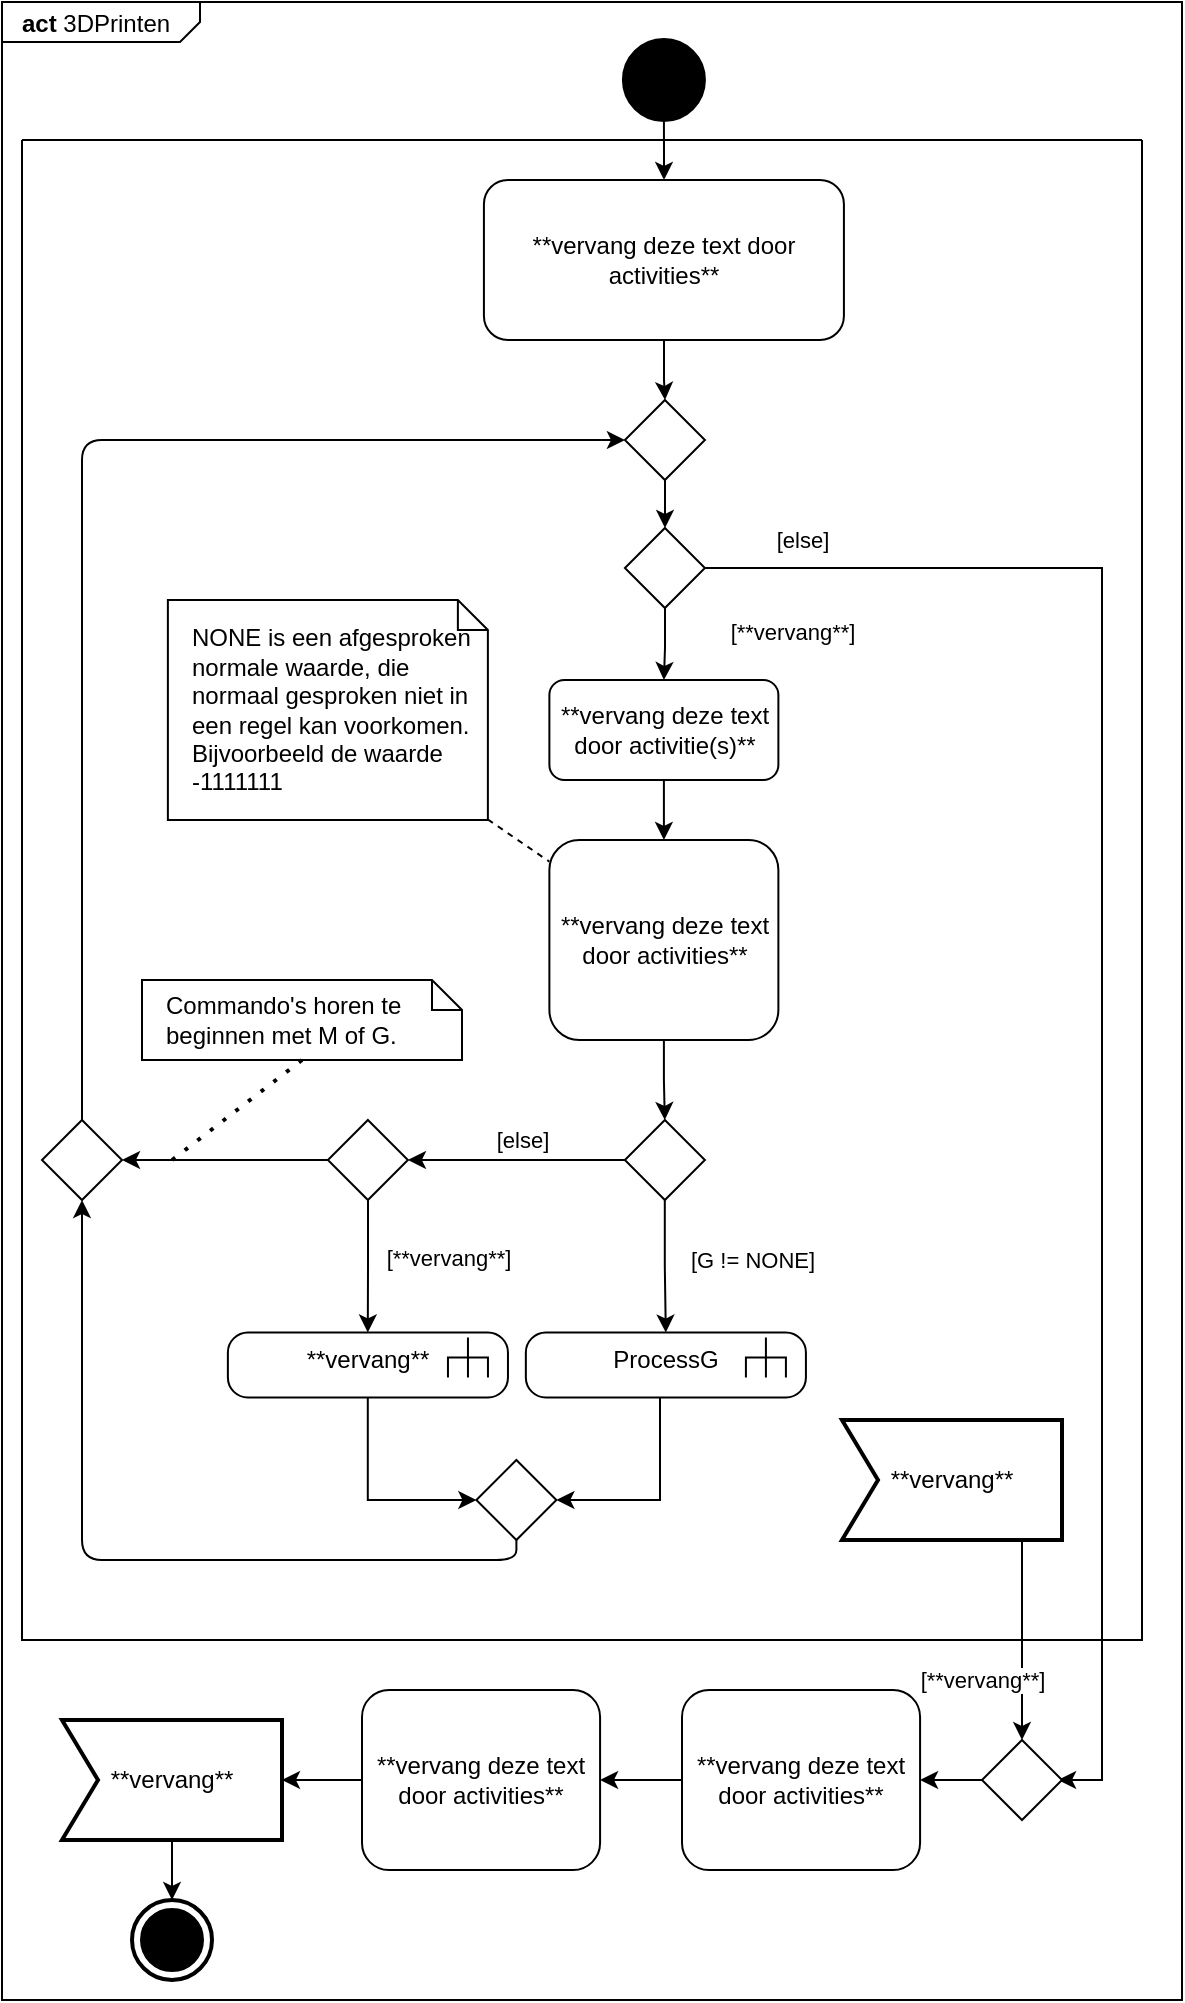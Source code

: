 <mxfile version="21.5.1" type="device">
  <diagram name="Page-1" id="JiPms79W7g_KbTELyJi0">
    <mxGraphModel dx="1036" dy="614" grid="1" gridSize="10" guides="1" tooltips="1" connect="1" arrows="1" fold="1" page="1" pageScale="1" pageWidth="1169" pageHeight="1654" math="0" shadow="0">
      <root>
        <mxCell id="0" />
        <mxCell id="1" parent="0" />
        <mxCell id="0A9T2yWFZohltADeDq0O-1" value="&lt;p style=&quot;margin:0px;margin-top:4px;margin-left:10px;text-align:left;&quot;&gt;&lt;b&gt;act&lt;/b&gt;&amp;nbsp;3DPrinten&lt;/p&gt;" style="html=1;shape=mxgraph.sysml.package;labelX=99;align=left;spacingLeft=10;overflow=fill;recursiveResize=0;container=0;" vertex="1" parent="1">
          <mxGeometry y="1" width="590" height="999" as="geometry" />
        </mxCell>
        <mxCell id="0A9T2yWFZohltADeDq0O-2" style="edgeStyle=orthogonalEdgeStyle;rounded=0;orthogonalLoop=1;jettySize=auto;html=1;" edge="1" parent="1" source="0A9T2yWFZohltADeDq0O-3" target="0A9T2yWFZohltADeDq0O-15">
          <mxGeometry relative="1" as="geometry" />
        </mxCell>
        <mxCell id="0A9T2yWFZohltADeDq0O-3" value="" style="shape=ellipse;html=1;fillColor=strokeColor;strokeWidth=2;verticalLabelPosition=bottom;verticalAlignment=top;perimeter=ellipsePerimeter;" vertex="1" parent="1">
          <mxGeometry x="310.96" y="20" width="40" height="40" as="geometry" />
        </mxCell>
        <mxCell id="0A9T2yWFZohltADeDq0O-4" style="edgeStyle=orthogonalEdgeStyle;rounded=0;orthogonalLoop=1;jettySize=auto;html=1;" edge="1" parent="1" source="0A9T2yWFZohltADeDq0O-5" target="0A9T2yWFZohltADeDq0O-7">
          <mxGeometry relative="1" as="geometry" />
        </mxCell>
        <mxCell id="0A9T2yWFZohltADeDq0O-5" value="**vervang deze text door activitie(s)**" style="shape=rect;html=1;rounded=1;whiteSpace=wrap;align=center;" vertex="1" parent="1">
          <mxGeometry x="273.69" y="340" width="114.5" height="50" as="geometry" />
        </mxCell>
        <mxCell id="0A9T2yWFZohltADeDq0O-6" style="edgeStyle=orthogonalEdgeStyle;rounded=0;orthogonalLoop=1;jettySize=auto;html=1;" edge="1" parent="1" source="0A9T2yWFZohltADeDq0O-7" target="0A9T2yWFZohltADeDq0O-9">
          <mxGeometry relative="1" as="geometry" />
        </mxCell>
        <mxCell id="0A9T2yWFZohltADeDq0O-7" value="**vervang deze text door activities**" style="shape=rect;html=1;rounded=1;whiteSpace=wrap;align=center;" vertex="1" parent="1">
          <mxGeometry x="273.69" y="420" width="114.5" height="100" as="geometry" />
        </mxCell>
        <mxCell id="0A9T2yWFZohltADeDq0O-8" value="[G != NONE]" style="edgeStyle=orthogonalEdgeStyle;rounded=0;orthogonalLoop=1;jettySize=auto;html=1;" edge="1" parent="1" source="0A9T2yWFZohltADeDq0O-9" target="0A9T2yWFZohltADeDq0O-23">
          <mxGeometry x="0.008" y="43" relative="1" as="geometry">
            <mxPoint y="-3" as="offset" />
          </mxGeometry>
        </mxCell>
        <mxCell id="0A9T2yWFZohltADeDq0O-9" value="" style="shape=rhombus;html=1;verticalLabelPosition=bottom;verticalAlignment=top;" vertex="1" parent="1">
          <mxGeometry x="311.44" y="560" width="40" height="40" as="geometry" />
        </mxCell>
        <mxCell id="0A9T2yWFZohltADeDq0O-10" style="rounded=0;orthogonalLoop=1;jettySize=auto;html=1;endArrow=none;endFill=0;dashed=1;" edge="1" parent="1" source="0A9T2yWFZohltADeDq0O-11" target="0A9T2yWFZohltADeDq0O-7">
          <mxGeometry relative="1" as="geometry" />
        </mxCell>
        <mxCell id="0A9T2yWFZohltADeDq0O-11" value="NONE is een afgesproken normale waarde, die normaal gesproken niet in een regel kan voorkomen.&lt;br&gt;Bijvoorbeeld de waarde -1111111" style="shape=note;size=15;align=left;spacingLeft=10;html=1;whiteSpace=wrap;" vertex="1" parent="1">
          <mxGeometry x="82.94" y="300" width="160" height="110" as="geometry" />
        </mxCell>
        <mxCell id="0A9T2yWFZohltADeDq0O-12" style="edgeStyle=orthogonalEdgeStyle;rounded=0;orthogonalLoop=1;jettySize=auto;html=1;" edge="1" parent="1" source="0A9T2yWFZohltADeDq0O-13" target="0A9T2yWFZohltADeDq0O-30">
          <mxGeometry relative="1" as="geometry" />
        </mxCell>
        <mxCell id="0A9T2yWFZohltADeDq0O-13" value="" style="shape=rhombus;html=1;verticalLabelPosition=top;verticalAlignment=bottom;" vertex="1" parent="1">
          <mxGeometry x="311.46" y="200" width="40" height="40" as="geometry" />
        </mxCell>
        <mxCell id="0A9T2yWFZohltADeDq0O-14" style="edgeStyle=orthogonalEdgeStyle;rounded=0;orthogonalLoop=1;jettySize=auto;html=1;" edge="1" parent="1" source="0A9T2yWFZohltADeDq0O-15" target="0A9T2yWFZohltADeDq0O-13">
          <mxGeometry relative="1" as="geometry" />
        </mxCell>
        <mxCell id="0A9T2yWFZohltADeDq0O-15" value="**vervang deze text door activities**" style="shape=rect;html=1;rounded=1;whiteSpace=wrap;align=center;" vertex="1" parent="1">
          <mxGeometry x="240.96" y="90" width="180" height="80" as="geometry" />
        </mxCell>
        <mxCell id="0A9T2yWFZohltADeDq0O-16" value="[**vervang**]" style="edgeStyle=orthogonalEdgeStyle;rounded=0;orthogonalLoop=1;jettySize=auto;html=1;" edge="1" parent="1" source="0A9T2yWFZohltADeDq0O-18" target="0A9T2yWFZohltADeDq0O-21">
          <mxGeometry x="-0.143" y="40" relative="1" as="geometry">
            <mxPoint as="offset" />
          </mxGeometry>
        </mxCell>
        <mxCell id="0A9T2yWFZohltADeDq0O-17" style="edgeStyle=orthogonalEdgeStyle;rounded=0;orthogonalLoop=1;jettySize=auto;html=1;" edge="1" parent="1" source="0A9T2yWFZohltADeDq0O-18" target="0A9T2yWFZohltADeDq0O-32">
          <mxGeometry relative="1" as="geometry" />
        </mxCell>
        <mxCell id="0A9T2yWFZohltADeDq0O-18" value="" style="shape=rhombus;html=1;verticalLabelPosition=bottom;verticalAlignment=top;" vertex="1" parent="1">
          <mxGeometry x="162.96" y="560" width="40" height="40" as="geometry" />
        </mxCell>
        <mxCell id="0A9T2yWFZohltADeDq0O-19" value="[else]" style="edgeStyle=orthogonalEdgeStyle;rounded=1;orthogonalLoop=1;jettySize=auto;html=1;jumpStyle=gap;" edge="1" parent="1" source="0A9T2yWFZohltADeDq0O-9" target="0A9T2yWFZohltADeDq0O-18">
          <mxGeometry x="-0.063" y="-10" relative="1" as="geometry">
            <Array as="points">
              <mxPoint x="292.98" y="580" />
            </Array>
            <mxPoint as="offset" />
          </mxGeometry>
        </mxCell>
        <mxCell id="0A9T2yWFZohltADeDq0O-20" style="edgeStyle=orthogonalEdgeStyle;rounded=0;orthogonalLoop=1;jettySize=auto;html=1;" edge="1" parent="1" source="0A9T2yWFZohltADeDq0O-21" target="0A9T2yWFZohltADeDq0O-27">
          <mxGeometry relative="1" as="geometry">
            <Array as="points">
              <mxPoint x="182.98" y="750" />
            </Array>
          </mxGeometry>
        </mxCell>
        <mxCell id="0A9T2yWFZohltADeDq0O-21" value="**vervang**" style="html=1;shape=mxgraph.sysml.callBehAct;whiteSpace=wrap;align=center;verticalAlign=top;" vertex="1" parent="1">
          <mxGeometry x="112.94" y="666.25" width="140.04" height="32.5" as="geometry" />
        </mxCell>
        <mxCell id="0A9T2yWFZohltADeDq0O-22" style="edgeStyle=orthogonalEdgeStyle;rounded=0;orthogonalLoop=1;jettySize=auto;html=1;" edge="1" parent="1" source="0A9T2yWFZohltADeDq0O-23" target="0A9T2yWFZohltADeDq0O-27">
          <mxGeometry relative="1" as="geometry">
            <Array as="points">
              <mxPoint x="328.98" y="750" />
            </Array>
          </mxGeometry>
        </mxCell>
        <mxCell id="0A9T2yWFZohltADeDq0O-23" value="ProcessG" style="html=1;shape=mxgraph.sysml.callBehAct;whiteSpace=wrap;align=center;verticalAlign=top;" vertex="1" parent="1">
          <mxGeometry x="261.92" y="666.25" width="140.04" height="32.5" as="geometry" />
        </mxCell>
        <mxCell id="0A9T2yWFZohltADeDq0O-24" value="Commando&#39;s horen te beginnen met M of G." style="shape=note;size=15;align=left;spacingLeft=10;html=1;whiteSpace=wrap;" vertex="1" parent="1">
          <mxGeometry x="70" y="490" width="160" height="40" as="geometry" />
        </mxCell>
        <mxCell id="0A9T2yWFZohltADeDq0O-25" value="" style="endArrow=none;dashed=1;html=1;dashPattern=1 3;strokeWidth=2;rounded=0;entryX=0.5;entryY=1;entryDx=0;entryDy=0;entryPerimeter=0;" edge="1" parent="1" target="0A9T2yWFZohltADeDq0O-24">
          <mxGeometry width="50" height="50" relative="1" as="geometry">
            <mxPoint x="85.04" y="580" as="sourcePoint" />
            <mxPoint x="102.92" y="570" as="targetPoint" />
          </mxGeometry>
        </mxCell>
        <mxCell id="0A9T2yWFZohltADeDq0O-26" style="edgeStyle=orthogonalEdgeStyle;rounded=1;orthogonalLoop=1;jettySize=auto;html=1;" edge="1" parent="1" source="0A9T2yWFZohltADeDq0O-27" target="0A9T2yWFZohltADeDq0O-32">
          <mxGeometry relative="1" as="geometry">
            <Array as="points">
              <mxPoint x="257" y="780" />
              <mxPoint x="40" y="780" />
            </Array>
          </mxGeometry>
        </mxCell>
        <mxCell id="0A9T2yWFZohltADeDq0O-27" value="" style="shape=rhombus;html=1;verticalLabelPosition=top;verticalAlignment=bottom;" vertex="1" parent="1">
          <mxGeometry x="237.19" y="730" width="40" height="40" as="geometry" />
        </mxCell>
        <mxCell id="0A9T2yWFZohltADeDq0O-28" value="[**vervang**]" style="edgeStyle=orthogonalEdgeStyle;rounded=0;orthogonalLoop=1;jettySize=auto;html=1;" edge="1" parent="1" source="0A9T2yWFZohltADeDq0O-30" target="0A9T2yWFZohltADeDq0O-5">
          <mxGeometry x="-0.345" y="63" relative="1" as="geometry">
            <mxPoint as="offset" />
          </mxGeometry>
        </mxCell>
        <mxCell id="0A9T2yWFZohltADeDq0O-29" value="[else]" style="edgeStyle=orthogonalEdgeStyle;rounded=0;orthogonalLoop=1;jettySize=auto;html=1;entryX=0.951;entryY=0.5;entryDx=0;entryDy=0;entryPerimeter=0;" edge="1" parent="1" source="0A9T2yWFZohltADeDq0O-30" target="0A9T2yWFZohltADeDq0O-38">
          <mxGeometry x="-0.882" y="14" relative="1" as="geometry">
            <mxPoint as="offset" />
            <mxPoint x="450" y="290" as="targetPoint" />
            <Array as="points">
              <mxPoint x="550" y="284" />
              <mxPoint x="550" y="890" />
            </Array>
          </mxGeometry>
        </mxCell>
        <mxCell id="0A9T2yWFZohltADeDq0O-30" value="" style="shape=rhombus;html=1;verticalLabelPosition=top;verticalAlignment=bottom;" vertex="1" parent="1">
          <mxGeometry x="311.46" y="264" width="40" height="40" as="geometry" />
        </mxCell>
        <mxCell id="0A9T2yWFZohltADeDq0O-31" style="edgeStyle=orthogonalEdgeStyle;rounded=1;orthogonalLoop=1;jettySize=auto;html=1;entryX=0;entryY=0.5;entryDx=0;entryDy=0;" edge="1" parent="1" source="0A9T2yWFZohltADeDq0O-32" target="0A9T2yWFZohltADeDq0O-13">
          <mxGeometry relative="1" as="geometry">
            <Array as="points">
              <mxPoint x="40" y="220" />
            </Array>
          </mxGeometry>
        </mxCell>
        <mxCell id="0A9T2yWFZohltADeDq0O-32" value="" style="shape=rhombus;html=1;verticalLabelPosition=top;verticalAlignment=bottom;" vertex="1" parent="1">
          <mxGeometry x="20.0" y="560" width="40" height="40" as="geometry" />
        </mxCell>
        <mxCell id="0A9T2yWFZohltADeDq0O-33" value="" style="swimlane;startSize=0;connectable=0;" vertex="1" parent="1">
          <mxGeometry x="10" y="70" width="560" height="750" as="geometry">
            <mxRectangle x="10" y="184" width="50" height="40" as="alternateBounds" />
          </mxGeometry>
        </mxCell>
        <mxCell id="0A9T2yWFZohltADeDq0O-34" value="**vervang**" style="html=1;shape=mxgraph.sysml.accEvent;strokeWidth=2;whiteSpace=wrap;align=center;" vertex="1" parent="1">
          <mxGeometry x="420" y="710" width="110" height="60" as="geometry" />
        </mxCell>
        <mxCell id="0A9T2yWFZohltADeDq0O-35" value="[**vervang**]" style="rounded=0;orthogonalLoop=1;jettySize=auto;html=1;edgeStyle=orthogonalEdgeStyle;" edge="1" parent="1" source="0A9T2yWFZohltADeDq0O-34" target="0A9T2yWFZohltADeDq0O-38">
          <mxGeometry x="0.4" y="-20" relative="1" as="geometry">
            <mxPoint x="560" y="580" as="sourcePoint" />
            <mxPoint as="offset" />
            <mxPoint x="460" y="830" as="targetPoint" />
            <Array as="points">
              <mxPoint x="510" y="790" />
              <mxPoint x="510" y="790" />
            </Array>
          </mxGeometry>
        </mxCell>
        <mxCell id="0A9T2yWFZohltADeDq0O-36" value="" style="html=1;shape=mxgraph.sysml.actFinal;strokeWidth=2;verticalLabelPosition=bottom;verticalAlignment=top;" vertex="1" parent="1">
          <mxGeometry x="65.0" y="950" width="40" height="40" as="geometry" />
        </mxCell>
        <mxCell id="0A9T2yWFZohltADeDq0O-37" style="edgeStyle=orthogonalEdgeStyle;rounded=0;orthogonalLoop=1;jettySize=auto;html=1;" edge="1" parent="1" source="0A9T2yWFZohltADeDq0O-38" target="0A9T2yWFZohltADeDq0O-40">
          <mxGeometry relative="1" as="geometry" />
        </mxCell>
        <mxCell id="0A9T2yWFZohltADeDq0O-38" value="" style="shape=rhombus;html=1;verticalLabelPosition=top;verticalAlignment=bottom;" vertex="1" parent="1">
          <mxGeometry x="490.0" y="870" width="40" height="40" as="geometry" />
        </mxCell>
        <mxCell id="0A9T2yWFZohltADeDq0O-39" style="edgeStyle=orthogonalEdgeStyle;rounded=0;orthogonalLoop=1;jettySize=auto;html=1;" edge="1" parent="1" source="0A9T2yWFZohltADeDq0O-40" target="0A9T2yWFZohltADeDq0O-44">
          <mxGeometry relative="1" as="geometry" />
        </mxCell>
        <mxCell id="0A9T2yWFZohltADeDq0O-40" value="**vervang deze text door activities**" style="shape=rect;html=1;rounded=1;whiteSpace=wrap;align=center;" vertex="1" parent="1">
          <mxGeometry x="340" y="845" width="119.04" height="90" as="geometry" />
        </mxCell>
        <mxCell id="0A9T2yWFZohltADeDq0O-41" style="edgeStyle=orthogonalEdgeStyle;rounded=0;orthogonalLoop=1;jettySize=auto;html=1;" edge="1" parent="1" source="0A9T2yWFZohltADeDq0O-42" target="0A9T2yWFZohltADeDq0O-36">
          <mxGeometry relative="1" as="geometry" />
        </mxCell>
        <mxCell id="0A9T2yWFZohltADeDq0O-42" value="**vervang**" style="html=1;shape=mxgraph.sysml.accEvent;strokeWidth=2;whiteSpace=wrap;align=center;" vertex="1" parent="1">
          <mxGeometry x="30" y="860" width="110" height="60" as="geometry" />
        </mxCell>
        <mxCell id="0A9T2yWFZohltADeDq0O-43" style="edgeStyle=orthogonalEdgeStyle;rounded=0;orthogonalLoop=1;jettySize=auto;html=1;" edge="1" parent="1" source="0A9T2yWFZohltADeDq0O-44" target="0A9T2yWFZohltADeDq0O-42">
          <mxGeometry relative="1" as="geometry" />
        </mxCell>
        <mxCell id="0A9T2yWFZohltADeDq0O-44" value="**vervang deze text door activities**" style="shape=rect;html=1;rounded=1;whiteSpace=wrap;align=center;" vertex="1" parent="1">
          <mxGeometry x="180" y="845" width="119.04" height="90" as="geometry" />
        </mxCell>
      </root>
    </mxGraphModel>
  </diagram>
</mxfile>
